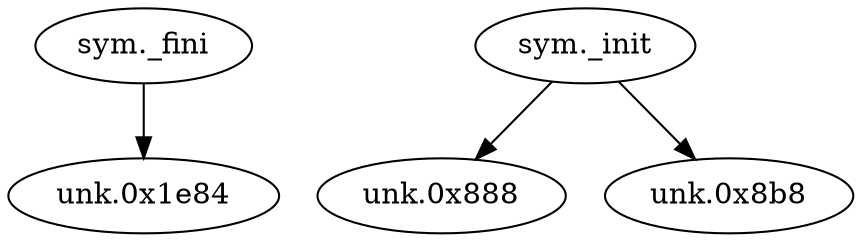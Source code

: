digraph code {
  "0x00001e60" [label="sym._fini"];
  "0x00001e60" -> "0x00001e84";
  "0x00001e84" [label="unk.0x1e84"];
  "0x00000864" [label="sym._init"];
  "0x00000864" -> "0x00000888";
  "0x00000888" [label="unk.0x888"];
  "0x00000864" -> "0x000008b8";
  "0x000008b8" [label="unk.0x8b8"];
}